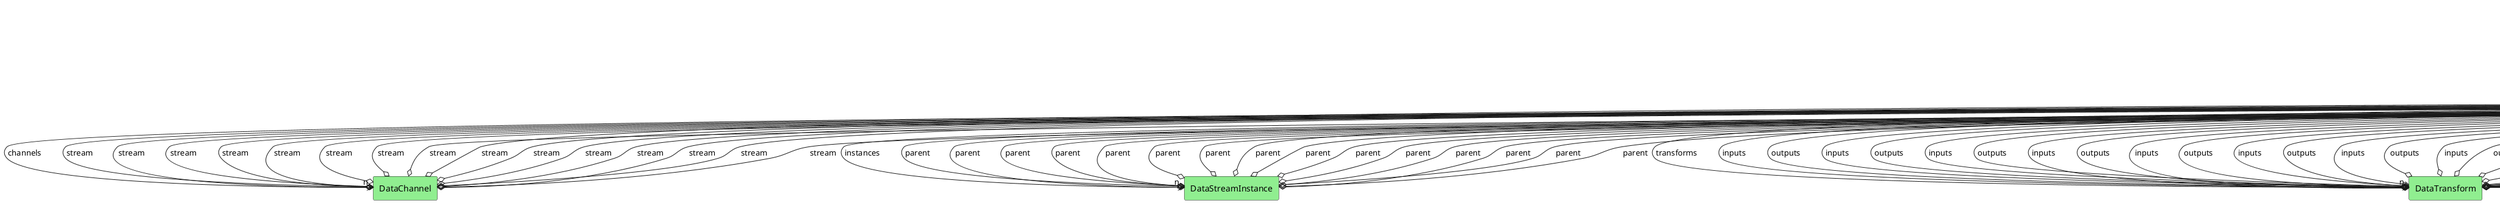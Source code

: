 @startuml

class "DataStream" as Model {
 string name

 deploy()
 
}

rectangle "StreamPolicy" as StreamPolicy #lightblue {
}

Model o--> "n" StreamPolicy : policies


rectangle "DataChannel" as DataChannel #lightblue {
}

Model *--> "n" DataChannel : channels


rectangle "DataStreamInstance" as DataStreamInstance #lightblue {
}

Model *--> "n" DataStreamInstance : instances


rectangle "DataTransform" as DataTransform #lightblue {
}

Model o--> "n" DataTransform : transforms


rectangle "SABundle" as SABundle #lightblue {
}

Model o--> "n" SABundle : consumers


rectangle "SABundle" as SABundle #lightblue {
}

Model o--> "n" SABundle : producers




    rectangle "DataChannel" as DataChannel #lightgreen {
    }
    
        DataChannel   o--> "1" Model : "stream"
    
    rectangle "DataStreamInstance" as DataStreamInstance #lightgreen {
    }
    
        DataStreamInstance   o--> "1" Model : "parent"
    
    rectangle "StreamPolicy" as StreamPolicy #lightgreen {
    }
    
        StreamPolicy   o--> "n" Model : "stream"
    
    rectangle "DataTransform" as DataTransform #lightgreen {
    }
    
        DataTransform   o--> "n" Model : "inputs"
    
    rectangle "DataTransform" as DataTransform #lightgreen {
    }
    
        DataTransform   o--> "n" Model : "outputs"
    
    rectangle "SABundle" as SABundle #lightgreen {
    }
    
        SABundle   o--> "n" Model : "inputs"
    
    rectangle "SABundle" as SABundle #lightgreen {
    }
    
        SABundle   o--> "n" Model : "outputs"
    
    rectangle "SABundle" as SABundle #lightgreen {
    }
    
        SABundle   o--> "1" Model : "learningInput"
    
    rectangle "SABundle" as SABundle #lightgreen {
    }
    
        SABundle   o--> "1" Model : "learningOutput"
    
    rectangle "SABundle" as SABundle #lightgreen {
    }
    
        SABundle   o--> "1" Model : "adminStream"
    
    rectangle "SABundle" as SABundle #lightgreen {
    }
    
        SABundle   o--> "1" Model : "admoutStream"
    
    rectangle "DataChannel" as DataChannel #lightgreen {
    }
    
        DataChannel   o--> "1" Model : "stream"
    
    rectangle "DataStreamInstance" as DataStreamInstance #lightgreen {
    }
    
        DataStreamInstance   o--> "1" Model : "parent"
    
    rectangle "StreamPolicy" as StreamPolicy #lightgreen {
    }
    
        StreamPolicy   o--> "n" Model : "stream"
    
    rectangle "DataTransform" as DataTransform #lightgreen {
    }
    
        DataTransform   o--> "n" Model : "inputs"
    
    rectangle "DataTransform" as DataTransform #lightgreen {
    }
    
        DataTransform   o--> "n" Model : "outputs"
    
    rectangle "SABundle" as SABundle #lightgreen {
    }
    
        SABundle   o--> "n" Model : "inputs"
    
    rectangle "SABundle" as SABundle #lightgreen {
    }
    
        SABundle   o--> "n" Model : "outputs"
    
    rectangle "SABundle" as SABundle #lightgreen {
    }
    
        SABundle   o--> "1" Model : "learningInput"
    
    rectangle "SABundle" as SABundle #lightgreen {
    }
    
        SABundle   o--> "1" Model : "learningOutput"
    
    rectangle "SABundle" as SABundle #lightgreen {
    }
    
        SABundle   o--> "1" Model : "adminStream"
    
    rectangle "SABundle" as SABundle #lightgreen {
    }
    
        SABundle   o--> "1" Model : "admoutStream"
    
    rectangle "DataChannel" as DataChannel #lightgreen {
    }
    
        DataChannel   o--> "1" Model : "stream"
    
    rectangle "DataStreamInstance" as DataStreamInstance #lightgreen {
    }
    
        DataStreamInstance   o--> "1" Model : "parent"
    
    rectangle "StreamPolicy" as StreamPolicy #lightgreen {
    }
    
        StreamPolicy   o--> "n" Model : "stream"
    
    rectangle "DataTransform" as DataTransform #lightgreen {
    }
    
        DataTransform   o--> "n" Model : "inputs"
    
    rectangle "DataTransform" as DataTransform #lightgreen {
    }
    
        DataTransform   o--> "n" Model : "outputs"
    
    rectangle "SABundle" as SABundle #lightgreen {
    }
    
        SABundle   o--> "n" Model : "inputs"
    
    rectangle "SABundle" as SABundle #lightgreen {
    }
    
        SABundle   o--> "n" Model : "outputs"
    
    rectangle "SABundle" as SABundle #lightgreen {
    }
    
        SABundle   o--> "1" Model : "learningInput"
    
    rectangle "SABundle" as SABundle #lightgreen {
    }
    
        SABundle   o--> "1" Model : "learningOutput"
    
    rectangle "SABundle" as SABundle #lightgreen {
    }
    
        SABundle   o--> "1" Model : "adminStream"
    
    rectangle "SABundle" as SABundle #lightgreen {
    }
    
        SABundle   o--> "1" Model : "admoutStream"
    
    rectangle "DataChannel" as DataChannel #lightgreen {
    }
    
        DataChannel   o--> "1" Model : "stream"
    
    rectangle "DataStreamInstance" as DataStreamInstance #lightgreen {
    }
    
        DataStreamInstance   o--> "1" Model : "parent"
    
    rectangle "StreamPolicy" as StreamPolicy #lightgreen {
    }
    
        StreamPolicy   o--> "n" Model : "stream"
    
    rectangle "DataTransform" as DataTransform #lightgreen {
    }
    
        DataTransform   o--> "n" Model : "inputs"
    
    rectangle "DataTransform" as DataTransform #lightgreen {
    }
    
        DataTransform   o--> "n" Model : "outputs"
    
    rectangle "SABundle" as SABundle #lightgreen {
    }
    
        SABundle   o--> "n" Model : "inputs"
    
    rectangle "SABundle" as SABundle #lightgreen {
    }
    
        SABundle   o--> "n" Model : "outputs"
    
    rectangle "SABundle" as SABundle #lightgreen {
    }
    
        SABundle   o--> "1" Model : "learningInput"
    
    rectangle "SABundle" as SABundle #lightgreen {
    }
    
        SABundle   o--> "1" Model : "learningOutput"
    
    rectangle "SABundle" as SABundle #lightgreen {
    }
    
        SABundle   o--> "1" Model : "adminStream"
    
    rectangle "SABundle" as SABundle #lightgreen {
    }
    
        SABundle   o--> "1" Model : "admoutStream"
    
    rectangle "DataChannel" as DataChannel #lightgreen {
    }
    
        DataChannel   o--> "1" Model : "stream"
    
    rectangle "DataStreamInstance" as DataStreamInstance #lightgreen {
    }
    
        DataStreamInstance   o--> "1" Model : "parent"
    
    rectangle "StreamPolicy" as StreamPolicy #lightgreen {
    }
    
        StreamPolicy   o--> "n" Model : "stream"
    
    rectangle "DataTransform" as DataTransform #lightgreen {
    }
    
        DataTransform   o--> "n" Model : "inputs"
    
    rectangle "DataTransform" as DataTransform #lightgreen {
    }
    
        DataTransform   o--> "n" Model : "outputs"
    
    rectangle "SABundle" as SABundle #lightgreen {
    }
    
        SABundle   o--> "n" Model : "inputs"
    
    rectangle "SABundle" as SABundle #lightgreen {
    }
    
        SABundle   o--> "n" Model : "outputs"
    
    rectangle "SABundle" as SABundle #lightgreen {
    }
    
        SABundle   o--> "1" Model : "learningInput"
    
    rectangle "SABundle" as SABundle #lightgreen {
    }
    
        SABundle   o--> "1" Model : "learningOutput"
    
    rectangle "SABundle" as SABundle #lightgreen {
    }
    
        SABundle   o--> "1" Model : "adminStream"
    
    rectangle "SABundle" as SABundle #lightgreen {
    }
    
        SABundle   o--> "1" Model : "admoutStream"
    
    rectangle "DataChannel" as DataChannel #lightgreen {
    }
    
        DataChannel   o--> "1" Model : "stream"
    
    rectangle "DataStreamInstance" as DataStreamInstance #lightgreen {
    }
    
        DataStreamInstance   o--> "1" Model : "parent"
    
    rectangle "InputStreamInstance" as InputStreamInstance #lightgreen {
    }
    
        InputStreamInstance   o--> "1" Model : "parent"
    
    rectangle "OutputStreamInstance" as OutputStreamInstance #lightgreen {
    }
    
        OutputStreamInstance   o--> "1" Model : "parent"
    
    rectangle "StreamPolicy" as StreamPolicy #lightgreen {
    }
    
        StreamPolicy   o--> "n" Model : "stream"
    
    rectangle "DataTransform" as DataTransform #lightgreen {
    }
    
        DataTransform   o--> "n" Model : "inputs"
    
    rectangle "DataTransform" as DataTransform #lightgreen {
    }
    
        DataTransform   o--> "n" Model : "outputs"
    
    rectangle "SABundle" as SABundle #lightgreen {
    }
    
        SABundle   o--> "n" Model : "inputs"
    
    rectangle "SABundle" as SABundle #lightgreen {
    }
    
        SABundle   o--> "n" Model : "outputs"
    
    rectangle "SABundle" as SABundle #lightgreen {
    }
    
        SABundle   o--> "1" Model : "learningInput"
    
    rectangle "SABundle" as SABundle #lightgreen {
    }
    
        SABundle   o--> "1" Model : "learningOutput"
    
    rectangle "SABundle" as SABundle #lightgreen {
    }
    
        SABundle   o--> "1" Model : "adminStream"
    
    rectangle "SABundle" as SABundle #lightgreen {
    }
    
        SABundle   o--> "1" Model : "admoutStream"
    
    rectangle "DataChannel" as DataChannel #lightgreen {
    }
    
        DataChannel   o--> "1" Model : "stream"
    
    rectangle "DataStreamInstance" as DataStreamInstance #lightgreen {
    }
    
        DataStreamInstance   o--> "1" Model : "parent"
    
    rectangle "InputStreamInstance" as InputStreamInstance #lightgreen {
    }
    
        InputStreamInstance   o--> "1" Model : "parent"
    
    rectangle "OutputStreamInstance" as OutputStreamInstance #lightgreen {
    }
    
        OutputStreamInstance   o--> "1" Model : "parent"
    
    rectangle "StreamPolicy" as StreamPolicy #lightgreen {
    }
    
        StreamPolicy   o--> "n" Model : "stream"
    
    rectangle "DataTransform" as DataTransform #lightgreen {
    }
    
        DataTransform   o--> "n" Model : "inputs"
    
    rectangle "DataTransform" as DataTransform #lightgreen {
    }
    
        DataTransform   o--> "n" Model : "outputs"
    
    rectangle "SABundle" as SABundle #lightgreen {
    }
    
        SABundle   o--> "n" Model : "inputs"
    
    rectangle "SABundle" as SABundle #lightgreen {
    }
    
        SABundle   o--> "n" Model : "outputs"
    
    rectangle "SABundle" as SABundle #lightgreen {
    }
    
        SABundle   o--> "1" Model : "learningInput"
    
    rectangle "SABundle" as SABundle #lightgreen {
    }
    
        SABundle   o--> "1" Model : "learningOutput"
    
    rectangle "SABundle" as SABundle #lightgreen {
    }
    
        SABundle   o--> "1" Model : "adminStream"
    
    rectangle "SABundle" as SABundle #lightgreen {
    }
    
        SABundle   o--> "1" Model : "admoutStream"
    
    rectangle "DataChannel" as DataChannel #lightgreen {
    }
    
        DataChannel   o--> "1" Model : "stream"
    
    rectangle "DataStreamInstance" as DataStreamInstance #lightgreen {
    }
    
        DataStreamInstance   o--> "1" Model : "parent"
    
    rectangle "InputStreamInstance" as InputStreamInstance #lightgreen {
    }
    
        InputStreamInstance   o--> "1" Model : "parent"
    
    rectangle "OutputStreamInstance" as OutputStreamInstance #lightgreen {
    }
    
        OutputStreamInstance   o--> "1" Model : "parent"
    
    rectangle "StreamPolicy" as StreamPolicy #lightgreen {
    }
    
        StreamPolicy   o--> "n" Model : "stream"
    
    rectangle "DataTransform" as DataTransform #lightgreen {
    }
    
        DataTransform   o--> "n" Model : "inputs"
    
    rectangle "DataTransform" as DataTransform #lightgreen {
    }
    
        DataTransform   o--> "n" Model : "outputs"
    
    rectangle "SABundle" as SABundle #lightgreen {
    }
    
        SABundle   o--> "n" Model : "inputs"
    
    rectangle "SABundle" as SABundle #lightgreen {
    }
    
        SABundle   o--> "n" Model : "outputs"
    
    rectangle "SABundle" as SABundle #lightgreen {
    }
    
        SABundle   o--> "1" Model : "learningInput"
    
    rectangle "SABundle" as SABundle #lightgreen {
    }
    
        SABundle   o--> "1" Model : "learningOutput"
    
    rectangle "SABundle" as SABundle #lightgreen {
    }
    
        SABundle   o--> "1" Model : "adminStream"
    
    rectangle "SABundle" as SABundle #lightgreen {
    }
    
        SABundle   o--> "1" Model : "admoutStream"
    
    rectangle "DataChannel" as DataChannel #lightgreen {
    }
    
        DataChannel   o--> "1" Model : "stream"
    
    rectangle "DataStreamInstance" as DataStreamInstance #lightgreen {
    }
    
        DataStreamInstance   o--> "1" Model : "parent"
    
    rectangle "InputStreamInstance" as InputStreamInstance #lightgreen {
    }
    
        InputStreamInstance   o--> "1" Model : "parent"
    
    rectangle "OutputStreamInstance" as OutputStreamInstance #lightgreen {
    }
    
        OutputStreamInstance   o--> "1" Model : "parent"
    
    rectangle "StreamPolicy" as StreamPolicy #lightgreen {
    }
    
        StreamPolicy   o--> "n" Model : "stream"
    
    rectangle "DataTransform" as DataTransform #lightgreen {
    }
    
        DataTransform   o--> "n" Model : "inputs"
    
    rectangle "DataTransform" as DataTransform #lightgreen {
    }
    
        DataTransform   o--> "n" Model : "outputs"
    
    rectangle "SABundle" as SABundle #lightgreen {
    }
    
        SABundle   o--> "n" Model : "inputs"
    
    rectangle "SABundle" as SABundle #lightgreen {
    }
    
        SABundle   o--> "n" Model : "outputs"
    
    rectangle "SABundle" as SABundle #lightgreen {
    }
    
        SABundle   o--> "1" Model : "learningInput"
    
    rectangle "SABundle" as SABundle #lightgreen {
    }
    
        SABundle   o--> "1" Model : "learningOutput"
    
    rectangle "SABundle" as SABundle #lightgreen {
    }
    
        SABundle   o--> "1" Model : "adminStream"
    
    rectangle "SABundle" as SABundle #lightgreen {
    }
    
        SABundle   o--> "1" Model : "admoutStream"
    
    rectangle "DataChannel" as DataChannel #lightgreen {
    }
    
        DataChannel   o--> "1" Model : "stream"
    
    rectangle "DataStreamInstance" as DataStreamInstance #lightgreen {
    }
    
        DataStreamInstance   o--> "1" Model : "parent"
    
    rectangle "InputStreamInstance" as InputStreamInstance #lightgreen {
    }
    
        InputStreamInstance   o--> "1" Model : "parent"
    
    rectangle "OutputStreamInstance" as OutputStreamInstance #lightgreen {
    }
    
        OutputStreamInstance   o--> "1" Model : "parent"
    
    rectangle "StreamPolicy" as StreamPolicy #lightgreen {
    }
    
        StreamPolicy   o--> "n" Model : "stream"
    
    rectangle "DataTransform" as DataTransform #lightgreen {
    }
    
        DataTransform   o--> "n" Model : "inputs"
    
    rectangle "DataTransform" as DataTransform #lightgreen {
    }
    
        DataTransform   o--> "n" Model : "outputs"
    
    rectangle "SABundle" as SABundle #lightgreen {
    }
    
        SABundle   o--> "n" Model : "inputs"
    
    rectangle "SABundle" as SABundle #lightgreen {
    }
    
        SABundle   o--> "n" Model : "outputs"
    
    rectangle "SABundle" as SABundle #lightgreen {
    }
    
        SABundle   o--> "1" Model : "learningInput"
    
    rectangle "SABundle" as SABundle #lightgreen {
    }
    
        SABundle   o--> "1" Model : "learningOutput"
    
    rectangle "SABundle" as SABundle #lightgreen {
    }
    
        SABundle   o--> "1" Model : "adminStream"
    
    rectangle "SABundle" as SABundle #lightgreen {
    }
    
        SABundle   o--> "1" Model : "admoutStream"
    
    rectangle "DataChannel" as DataChannel #lightgreen {
    }
    
        DataChannel   o--> "1" Model : "stream"
    
    rectangle "DataStreamInstance" as DataStreamInstance #lightgreen {
    }
    
        DataStreamInstance   o--> "1" Model : "parent"
    
    rectangle "InputStreamInstance" as InputStreamInstance #lightgreen {
    }
    
        InputStreamInstance   o--> "1" Model : "parent"
    
    rectangle "OutputStreamInstance" as OutputStreamInstance #lightgreen {
    }
    
        OutputStreamInstance   o--> "1" Model : "parent"
    
    rectangle "StreamPolicy" as StreamPolicy #lightgreen {
    }
    
        StreamPolicy   o--> "n" Model : "stream"
    
    rectangle "DataTransform" as DataTransform #lightgreen {
    }
    
        DataTransform   o--> "n" Model : "inputs"
    
    rectangle "DataTransform" as DataTransform #lightgreen {
    }
    
        DataTransform   o--> "n" Model : "outputs"
    
    rectangle "SABundle" as SABundle #lightgreen {
    }
    
        SABundle   o--> "n" Model : "inputs"
    
    rectangle "SABundle" as SABundle #lightgreen {
    }
    
        SABundle   o--> "n" Model : "outputs"
    
    rectangle "SABundle" as SABundle #lightgreen {
    }
    
        SABundle   o--> "1" Model : "learningInput"
    
    rectangle "SABundle" as SABundle #lightgreen {
    }
    
        SABundle   o--> "1" Model : "learningOutput"
    
    rectangle "SABundle" as SABundle #lightgreen {
    }
    
        SABundle   o--> "1" Model : "adminStream"
    
    rectangle "SABundle" as SABundle #lightgreen {
    }
    
        SABundle   o--> "1" Model : "admoutStream"
    
    rectangle "DataChannel" as DataChannel #lightgreen {
    }
    
        DataChannel   o--> "1" Model : "stream"
    
    rectangle "DataStreamInstance" as DataStreamInstance #lightgreen {
    }
    
        DataStreamInstance   o--> "1" Model : "parent"
    
    rectangle "InputStreamInstance" as InputStreamInstance #lightgreen {
    }
    
        InputStreamInstance   o--> "1" Model : "parent"
    
    rectangle "OutputStreamInstance" as OutputStreamInstance #lightgreen {
    }
    
        OutputStreamInstance   o--> "1" Model : "parent"
    
    rectangle "StreamPolicy" as StreamPolicy #lightgreen {
    }
    
        StreamPolicy   o--> "n" Model : "stream"
    
    rectangle "DataTransform" as DataTransform #lightgreen {
    }
    
        DataTransform   o--> "n" Model : "inputs"
    
    rectangle "DataTransform" as DataTransform #lightgreen {
    }
    
        DataTransform   o--> "n" Model : "outputs"
    
    rectangle "SABundle" as SABundle #lightgreen {
    }
    
        SABundle   o--> "n" Model : "inputs"
    
    rectangle "SABundle" as SABundle #lightgreen {
    }
    
        SABundle   o--> "n" Model : "outputs"
    
    rectangle "SABundle" as SABundle #lightgreen {
    }
    
        SABundle   o--> "1" Model : "learningInput"
    
    rectangle "SABundle" as SABundle #lightgreen {
    }
    
        SABundle   o--> "1" Model : "learningOutput"
    
    rectangle "SABundle" as SABundle #lightgreen {
    }
    
        SABundle   o--> "1" Model : "adminStream"
    
    rectangle "SABundle" as SABundle #lightgreen {
    }
    
        SABundle   o--> "1" Model : "admoutStream"
    
    rectangle "DataChannel" as DataChannel #lightgreen {
    }
    
        DataChannel   o--> "1" Model : "stream"
    
    rectangle "DataStreamInstance" as DataStreamInstance #lightgreen {
    }
    
        DataStreamInstance   o--> "1" Model : "parent"
    
    rectangle "InputStreamInstance" as InputStreamInstance #lightgreen {
    }
    
        InputStreamInstance   o--> "1" Model : "parent"
    
    rectangle "OutputStreamInstance" as OutputStreamInstance #lightgreen {
    }
    
        OutputStreamInstance   o--> "1" Model : "parent"
    
    rectangle "StreamPolicy" as StreamPolicy #lightgreen {
    }
    
        StreamPolicy   o--> "n" Model : "stream"
    
    rectangle "DataTransform" as DataTransform #lightgreen {
    }
    
        DataTransform   o--> "n" Model : "inputs"
    
    rectangle "DataTransform" as DataTransform #lightgreen {
    }
    
        DataTransform   o--> "n" Model : "outputs"
    
    rectangle "SABundle" as SABundle #lightgreen {
    }
    
        SABundle   o--> "n" Model : "inputs"
    
    rectangle "SABundle" as SABundle #lightgreen {
    }
    
        SABundle   o--> "n" Model : "outputs"
    
    rectangle "SABundle" as SABundle #lightgreen {
    }
    
        SABundle   o--> "1" Model : "learningInput"
    
    rectangle "SABundle" as SABundle #lightgreen {
    }
    
        SABundle   o--> "1" Model : "learningOutput"
    
    rectangle "SABundle" as SABundle #lightgreen {
    }
    
        SABundle   o--> "1" Model : "adminStream"
    
    rectangle "SABundle" as SABundle #lightgreen {
    }
    
        SABundle   o--> "1" Model : "admoutStream"
    
    rectangle "DataChannel" as DataChannel #lightgreen {
    }
    
        DataChannel   o--> "1" Model : "stream"
    
    rectangle "DataStreamInstance" as DataStreamInstance #lightgreen {
    }
    
        DataStreamInstance   o--> "1" Model : "parent"
    
    rectangle "InputStreamInstance" as InputStreamInstance #lightgreen {
    }
    
        InputStreamInstance   o--> "1" Model : "parent"
    
    rectangle "OutputStreamInstance" as OutputStreamInstance #lightgreen {
    }
    
        OutputStreamInstance   o--> "1" Model : "parent"
    
    rectangle "StreamPolicy" as StreamPolicy #lightgreen {
    }
    
        StreamPolicy   o--> "n" Model : "stream"
    
    rectangle "DataTransform" as DataTransform #lightgreen {
    }
    
        DataTransform   o--> "n" Model : "inputs"
    
    rectangle "DataTransform" as DataTransform #lightgreen {
    }
    
        DataTransform   o--> "n" Model : "outputs"
    
    rectangle "SABundle" as SABundle #lightgreen {
    }
    
        SABundle   o--> "n" Model : "inputs"
    
    rectangle "SABundle" as SABundle #lightgreen {
    }
    
        SABundle   o--> "n" Model : "outputs"
    
    rectangle "SABundle" as SABundle #lightgreen {
    }
    
        SABundle   o--> "1" Model : "learningInput"
    
    rectangle "SABundle" as SABundle #lightgreen {
    }
    
        SABundle   o--> "1" Model : "learningOutput"
    
    rectangle "SABundle" as SABundle #lightgreen {
    }
    
        SABundle   o--> "1" Model : "adminStream"
    
    rectangle "SABundle" as SABundle #lightgreen {
    }
    
        SABundle   o--> "1" Model : "admoutStream"
    
    rectangle "DataChannel" as DataChannel #lightgreen {
    }
    
        DataChannel   o--> "1" Model : "stream"
    
    rectangle "DataStreamInstance" as DataStreamInstance #lightgreen {
    }
    
        DataStreamInstance   o--> "1" Model : "parent"
    
    rectangle "InputStreamInstance" as InputStreamInstance #lightgreen {
    }
    
        InputStreamInstance   o--> "1" Model : "parent"
    
    rectangle "OutputStreamInstance" as OutputStreamInstance #lightgreen {
    }
    
        OutputStreamInstance   o--> "1" Model : "parent"
    
    rectangle "StreamPolicy" as StreamPolicy #lightgreen {
    }
    
        StreamPolicy   o--> "n" Model : "stream"
    
    rectangle "DataTransform" as DataTransform #lightgreen {
    }
    
        DataTransform   o--> "n" Model : "inputs"
    
    rectangle "DataTransform" as DataTransform #lightgreen {
    }
    
        DataTransform   o--> "n" Model : "outputs"
    
    rectangle "SABundle" as SABundle #lightgreen {
    }
    
        SABundle   o--> "n" Model : "inputs"
    
    rectangle "SABundle" as SABundle #lightgreen {
    }
    
        SABundle   o--> "n" Model : "outputs"
    
    rectangle "SABundle" as SABundle #lightgreen {
    }
    
        SABundle   o--> "1" Model : "learningInput"
    
    rectangle "SABundle" as SABundle #lightgreen {
    }
    
        SABundle   o--> "1" Model : "learningOutput"
    
    rectangle "SABundle" as SABundle #lightgreen {
    }
    
        SABundle   o--> "1" Model : "adminStream"
    
    rectangle "SABundle" as SABundle #lightgreen {
    }
    
        SABundle   o--> "1" Model : "admoutStream"
    

@enduml
